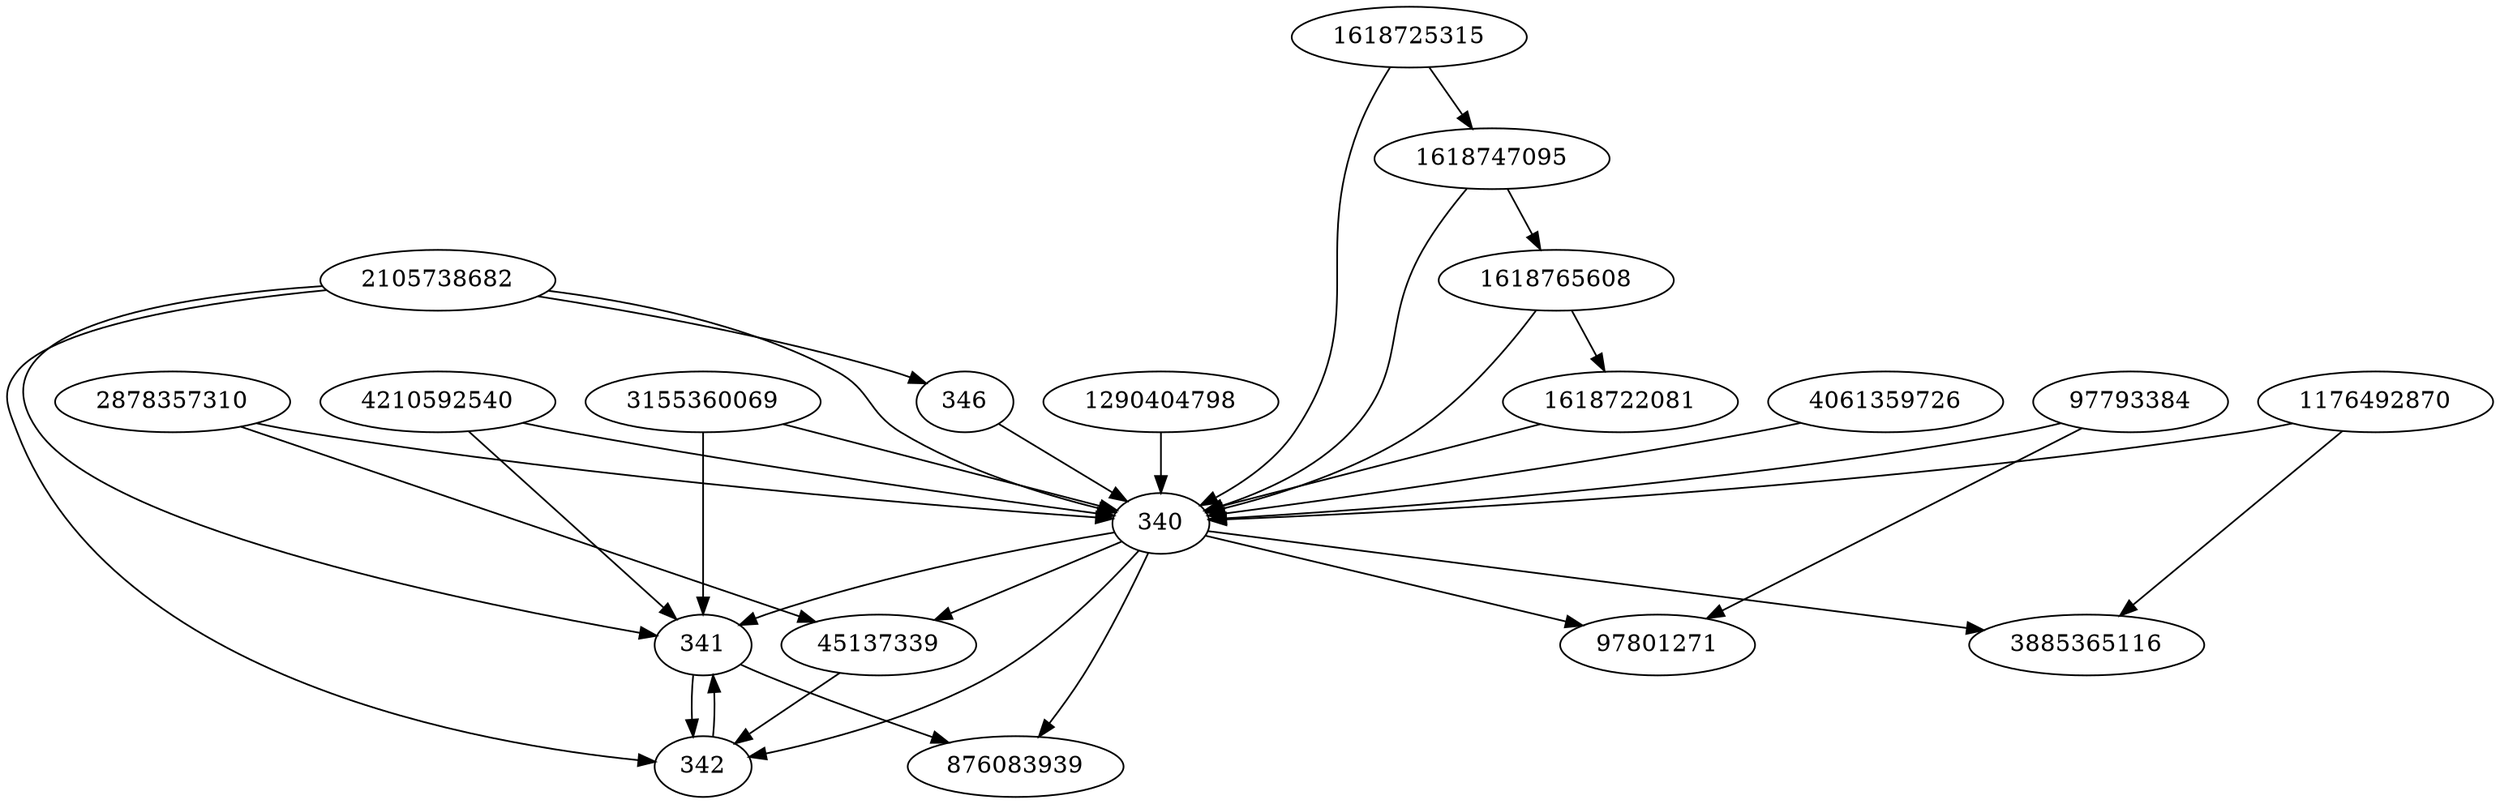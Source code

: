 strict digraph  {
1618722081;
1618725315;
876083939;
3155360069;
1176492870;
4210592540;
1618765608;
97793384;
1618747095;
346;
4061359726;
2878357310;
340;
341;
342;
97801271;
2105738682;
45137339;
3885365116;
1290404798;
1618722081 -> 340;
1618725315 -> 340;
1618725315 -> 1618747095;
3155360069 -> 340;
3155360069 -> 341;
1176492870 -> 3885365116;
1176492870 -> 340;
4210592540 -> 340;
4210592540 -> 341;
1618765608 -> 1618722081;
1618765608 -> 340;
97793384 -> 340;
97793384 -> 97801271;
1618747095 -> 340;
1618747095 -> 1618765608;
346 -> 340;
4061359726 -> 340;
2878357310 -> 45137339;
2878357310 -> 340;
340 -> 97801271;
340 -> 45137339;
340 -> 876083939;
340 -> 341;
340 -> 342;
340 -> 3885365116;
341 -> 342;
341 -> 876083939;
342 -> 341;
2105738682 -> 340;
2105738682 -> 341;
2105738682 -> 342;
2105738682 -> 346;
45137339 -> 342;
1290404798 -> 340;
}
